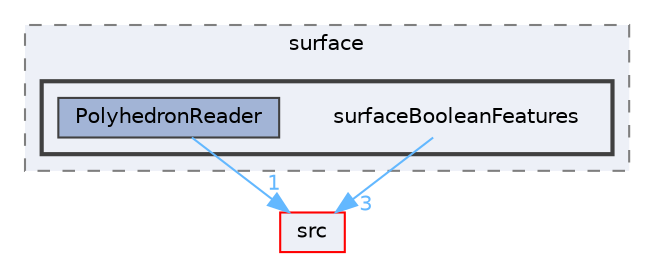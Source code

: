 digraph "applications/utilities/surface/surfaceBooleanFeatures"
{
 // LATEX_PDF_SIZE
  bgcolor="transparent";
  edge [fontname=Helvetica,fontsize=10,labelfontname=Helvetica,labelfontsize=10];
  node [fontname=Helvetica,fontsize=10,shape=box,height=0.2,width=0.4];
  compound=true
  subgraph clusterdir_f17de662d5fa06afbf0442aecb6ca0a0 {
    graph [ bgcolor="#edf0f7", pencolor="grey50", label="surface", fontname=Helvetica,fontsize=10 style="filled,dashed", URL="dir_f17de662d5fa06afbf0442aecb6ca0a0.html",tooltip=""]
  subgraph clusterdir_da04b1dc482135ffdc8123fc72ebcc53 {
    graph [ bgcolor="#edf0f7", pencolor="grey25", label="", fontname=Helvetica,fontsize=10 style="filled,bold", URL="dir_da04b1dc482135ffdc8123fc72ebcc53.html",tooltip=""]
    dir_da04b1dc482135ffdc8123fc72ebcc53 [shape=plaintext, label="surfaceBooleanFeatures"];
  dir_3b6d1d5f859984617813cb8fb60e3fa1 [label="PolyhedronReader", fillcolor="#a2b4d6", color="grey25", style="filled", URL="dir_3b6d1d5f859984617813cb8fb60e3fa1.html",tooltip=""];
  }
  }
  dir_68267d1309a1af8e8297ef4c3efbcdba [label="src", fillcolor="#edf0f7", color="red", style="filled", URL="dir_68267d1309a1af8e8297ef4c3efbcdba.html",tooltip=""];
  dir_da04b1dc482135ffdc8123fc72ebcc53->dir_68267d1309a1af8e8297ef4c3efbcdba [headlabel="3", labeldistance=1.5 headhref="dir_003820_003729.html" href="dir_003820_003729.html" color="steelblue1" fontcolor="steelblue1"];
  dir_3b6d1d5f859984617813cb8fb60e3fa1->dir_68267d1309a1af8e8297ef4c3efbcdba [headlabel="1", labeldistance=1.5 headhref="dir_002976_003729.html" href="dir_002976_003729.html" color="steelblue1" fontcolor="steelblue1"];
}

